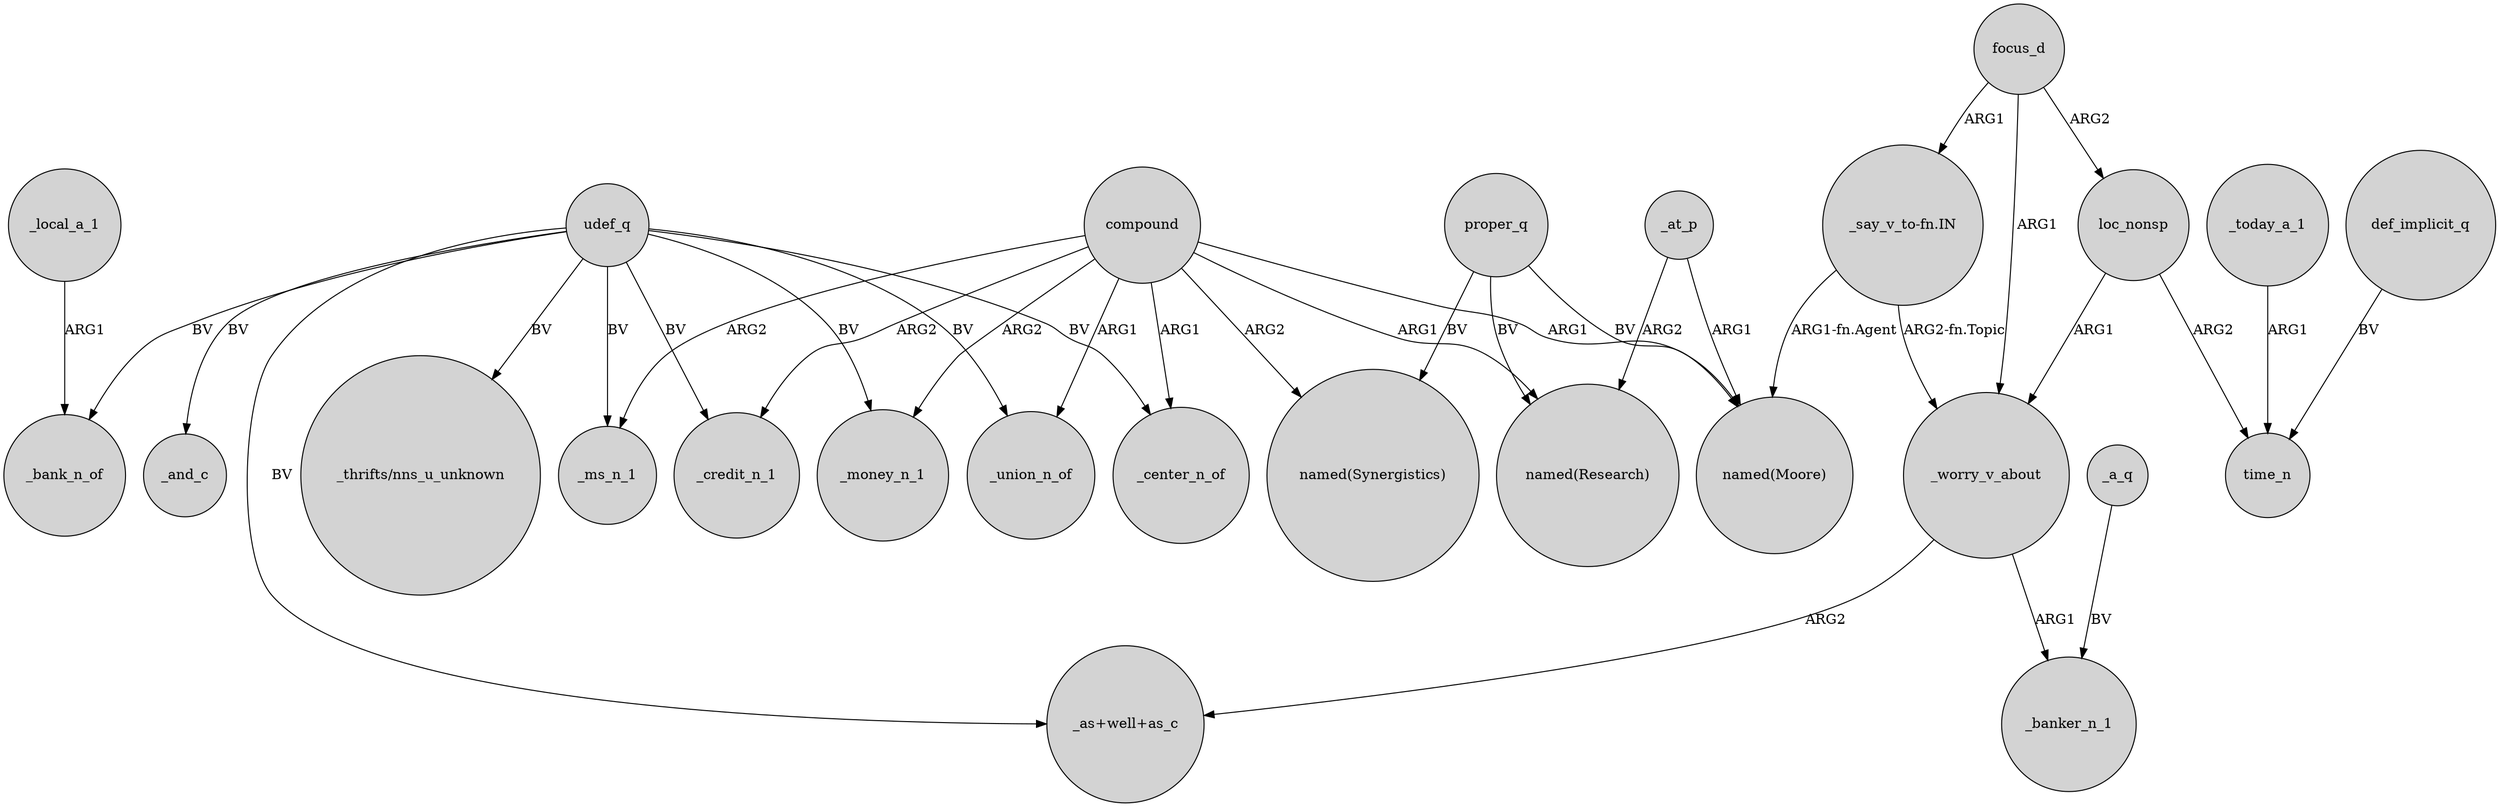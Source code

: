 digraph {
	node [shape=circle style=filled]
	"_say_v_to-fn.IN" -> _worry_v_about [label="ARG2-fn.Topic"]
	focus_d -> loc_nonsp [label=ARG2]
	udef_q -> _money_n_1 [label=BV]
	udef_q -> "_as+well+as_c" [label=BV]
	focus_d -> _worry_v_about [label=ARG1]
	_at_p -> "named(Moore)" [label=ARG1]
	_today_a_1 -> time_n [label=ARG1]
	udef_q -> _credit_n_1 [label=BV]
	udef_q -> "_thrifts/nns_u_unknown" [label=BV]
	compound -> _credit_n_1 [label=ARG2]
	_at_p -> "named(Research)" [label=ARG2]
	udef_q -> _union_n_of [label=BV]
	compound -> _ms_n_1 [label=ARG2]
	udef_q -> _center_n_of [label=BV]
	focus_d -> "_say_v_to-fn.IN" [label=ARG1]
	loc_nonsp -> time_n [label=ARG2]
	udef_q -> _ms_n_1 [label=BV]
	_a_q -> _banker_n_1 [label=BV]
	compound -> _money_n_1 [label=ARG2]
	compound -> "named(Synergistics)" [label=ARG2]
	compound -> _center_n_of [label=ARG1]
	proper_q -> "named(Research)" [label=BV]
	_worry_v_about -> "_as+well+as_c" [label=ARG2]
	compound -> "named(Moore)" [label=ARG1]
	compound -> "named(Research)" [label=ARG1]
	proper_q -> "named(Synergistics)" [label=BV]
	proper_q -> "named(Moore)" [label=BV]
	loc_nonsp -> _worry_v_about [label=ARG1]
	"_say_v_to-fn.IN" -> "named(Moore)" [label="ARG1-fn.Agent"]
	_local_a_1 -> _bank_n_of [label=ARG1]
	udef_q -> _and_c [label=BV]
	compound -> _union_n_of [label=ARG1]
	_worry_v_about -> _banker_n_1 [label=ARG1]
	udef_q -> _bank_n_of [label=BV]
	def_implicit_q -> time_n [label=BV]
}
